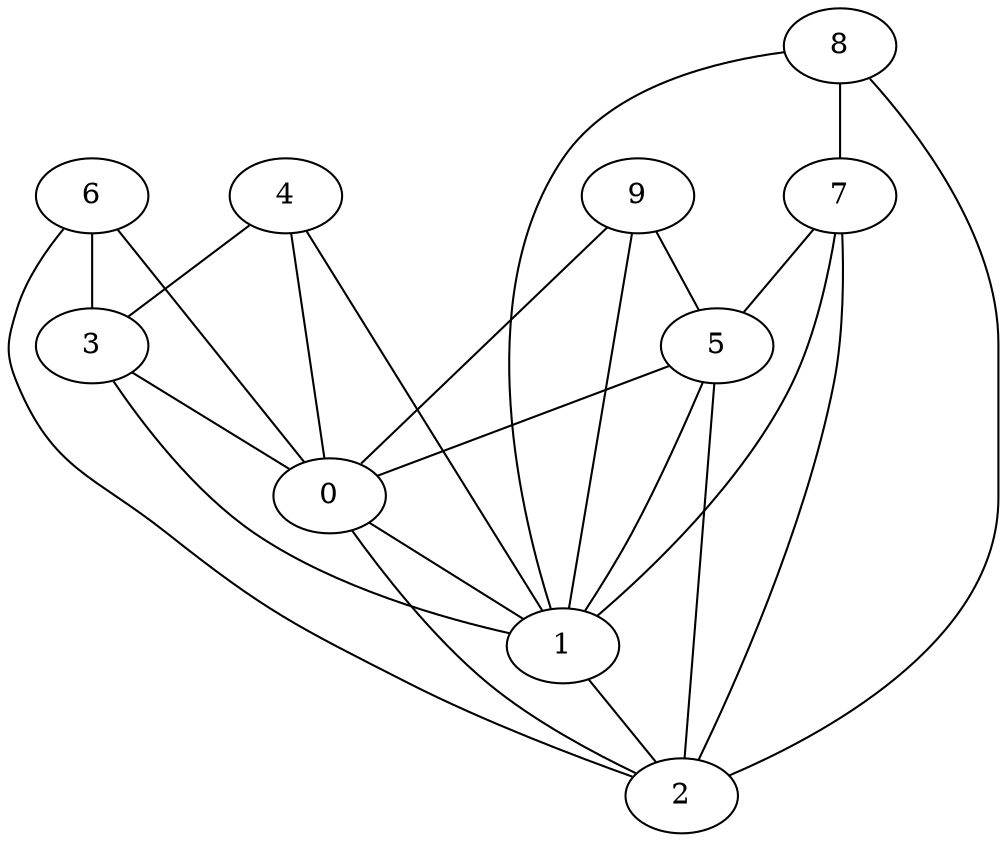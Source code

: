 graph {
    0 [ label = "0" ]
    1 [ label = "1" ]
    2 [ label = "2" ]
    3 [ label = "3" ]
    4 [ label = "4" ]
    5 [ label = "5" ]
    6 [ label = "6" ]
    7 [ label = "7" ]
    8 [ label = "8" ]
    9 [ label = "9" ]
    0 -- 1 [ ]
    0 -- 2 [ ]
    1 -- 2 [ ]
    3 -- 0 [ ]
    3 -- 1 [ ]
    9 -- 5 [ ]
    4 -- 0 [ ]
    4 -- 1 [ ]
    4 -- 3 [ ]
    5 -- 0 [ ]
    5 -- 1 [ ]
    5 -- 2 [ ]
    6 -- 0 [ ]
    6 -- 2 [ ]
    6 -- 3 [ ]
    7 -- 1 [ ]
    7 -- 2 [ ]
    7 -- 5 [ ]
    8 -- 1 [ ]
    8 -- 2 [ ]
    8 -- 7 [ ]
    9 -- 0 [ ]
    9 -- 1 [ ]
}
